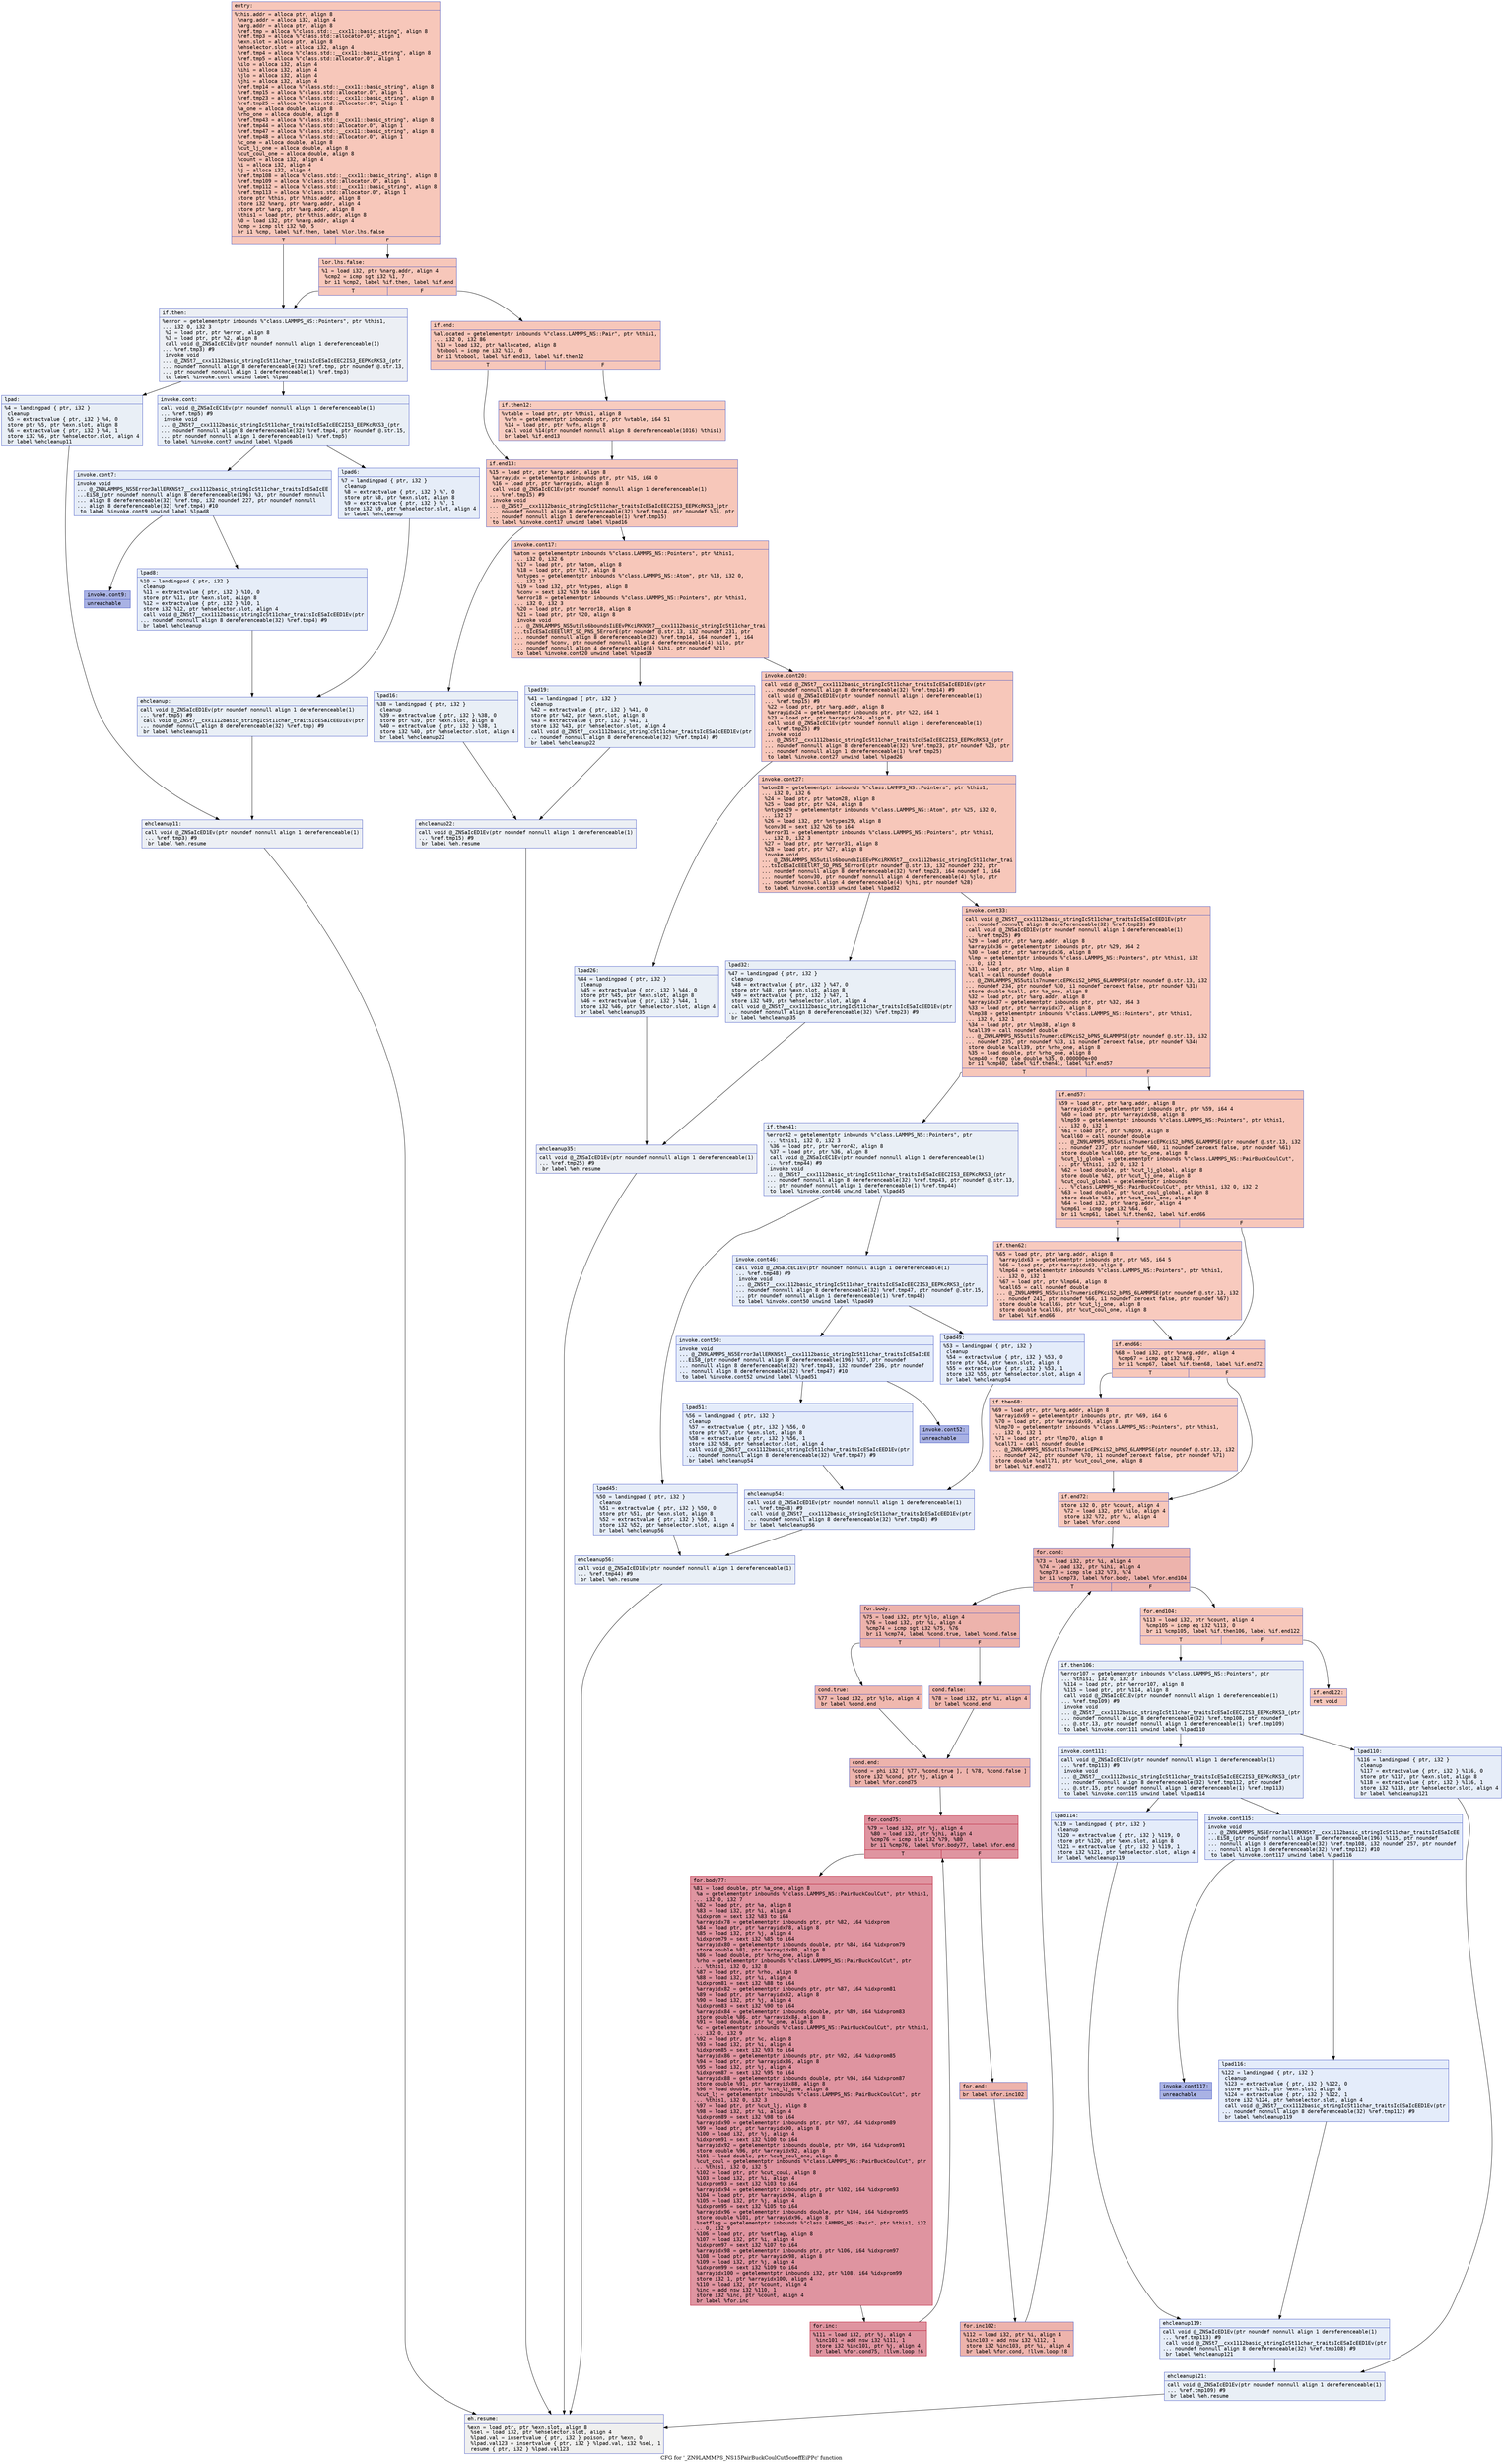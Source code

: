 digraph "CFG for '_ZN9LAMMPS_NS15PairBuckCoulCut5coeffEiPPc' function" {
	label="CFG for '_ZN9LAMMPS_NS15PairBuckCoulCut5coeffEiPPc' function";

	Node0x5558aab4f860 [shape=record,color="#3d50c3ff", style=filled, fillcolor="#ec7f6370" fontname="Courier",label="{entry:\l|  %this.addr = alloca ptr, align 8\l  %narg.addr = alloca i32, align 4\l  %arg.addr = alloca ptr, align 8\l  %ref.tmp = alloca %\"class.std::__cxx11::basic_string\", align 8\l  %ref.tmp3 = alloca %\"class.std::allocator.0\", align 1\l  %exn.slot = alloca ptr, align 8\l  %ehselector.slot = alloca i32, align 4\l  %ref.tmp4 = alloca %\"class.std::__cxx11::basic_string\", align 8\l  %ref.tmp5 = alloca %\"class.std::allocator.0\", align 1\l  %ilo = alloca i32, align 4\l  %ihi = alloca i32, align 4\l  %jlo = alloca i32, align 4\l  %jhi = alloca i32, align 4\l  %ref.tmp14 = alloca %\"class.std::__cxx11::basic_string\", align 8\l  %ref.tmp15 = alloca %\"class.std::allocator.0\", align 1\l  %ref.tmp23 = alloca %\"class.std::__cxx11::basic_string\", align 8\l  %ref.tmp25 = alloca %\"class.std::allocator.0\", align 1\l  %a_one = alloca double, align 8\l  %rho_one = alloca double, align 8\l  %ref.tmp43 = alloca %\"class.std::__cxx11::basic_string\", align 8\l  %ref.tmp44 = alloca %\"class.std::allocator.0\", align 1\l  %ref.tmp47 = alloca %\"class.std::__cxx11::basic_string\", align 8\l  %ref.tmp48 = alloca %\"class.std::allocator.0\", align 1\l  %c_one = alloca double, align 8\l  %cut_lj_one = alloca double, align 8\l  %cut_coul_one = alloca double, align 8\l  %count = alloca i32, align 4\l  %i = alloca i32, align 4\l  %j = alloca i32, align 4\l  %ref.tmp108 = alloca %\"class.std::__cxx11::basic_string\", align 8\l  %ref.tmp109 = alloca %\"class.std::allocator.0\", align 1\l  %ref.tmp112 = alloca %\"class.std::__cxx11::basic_string\", align 8\l  %ref.tmp113 = alloca %\"class.std::allocator.0\", align 1\l  store ptr %this, ptr %this.addr, align 8\l  store i32 %narg, ptr %narg.addr, align 4\l  store ptr %arg, ptr %arg.addr, align 8\l  %this1 = load ptr, ptr %this.addr, align 8\l  %0 = load i32, ptr %narg.addr, align 4\l  %cmp = icmp slt i32 %0, 5\l  br i1 %cmp, label %if.then, label %lor.lhs.false\l|{<s0>T|<s1>F}}"];
	Node0x5558aab4f860:s0 -> Node0x5558aab513d0[tooltip="entry -> if.then\nProbability 0.00%" ];
	Node0x5558aab4f860:s1 -> Node0x5558aab51440[tooltip="entry -> lor.lhs.false\nProbability 100.00%" ];
	Node0x5558aab51440 [shape=record,color="#3d50c3ff", style=filled, fillcolor="#ec7f6370" fontname="Courier",label="{lor.lhs.false:\l|  %1 = load i32, ptr %narg.addr, align 4\l  %cmp2 = icmp sgt i32 %1, 7\l  br i1 %cmp2, label %if.then, label %if.end\l|{<s0>T|<s1>F}}"];
	Node0x5558aab51440:s0 -> Node0x5558aab513d0[tooltip="lor.lhs.false -> if.then\nProbability 0.00%" ];
	Node0x5558aab51440:s1 -> Node0x5558aab516a0[tooltip="lor.lhs.false -> if.end\nProbability 100.00%" ];
	Node0x5558aab513d0 [shape=record,color="#3d50c3ff", style=filled, fillcolor="#d4dbe670" fontname="Courier",label="{if.then:\l|  %error = getelementptr inbounds %\"class.LAMMPS_NS::Pointers\", ptr %this1,\l... i32 0, i32 3\l  %2 = load ptr, ptr %error, align 8\l  %3 = load ptr, ptr %2, align 8\l  call void @_ZNSaIcEC1Ev(ptr noundef nonnull align 1 dereferenceable(1)\l... %ref.tmp3) #9\l  invoke void\l... @_ZNSt7__cxx1112basic_stringIcSt11char_traitsIcESaIcEEC2IS3_EEPKcRKS3_(ptr\l... noundef nonnull align 8 dereferenceable(32) %ref.tmp, ptr noundef @.str.13,\l... ptr noundef nonnull align 1 dereferenceable(1) %ref.tmp3)\l          to label %invoke.cont unwind label %lpad\l}"];
	Node0x5558aab513d0 -> Node0x5558aab51b20[tooltip="if.then -> invoke.cont\nProbability 50.00%" ];
	Node0x5558aab513d0 -> Node0x5558aab51ba0[tooltip="if.then -> lpad\nProbability 50.00%" ];
	Node0x5558aab51b20 [shape=record,color="#3d50c3ff", style=filled, fillcolor="#cedaeb70" fontname="Courier",label="{invoke.cont:\l|  call void @_ZNSaIcEC1Ev(ptr noundef nonnull align 1 dereferenceable(1)\l... %ref.tmp5) #9\l  invoke void\l... @_ZNSt7__cxx1112basic_stringIcSt11char_traitsIcESaIcEEC2IS3_EEPKcRKS3_(ptr\l... noundef nonnull align 8 dereferenceable(32) %ref.tmp4, ptr noundef @.str.15,\l... ptr noundef nonnull align 1 dereferenceable(1) %ref.tmp5)\l          to label %invoke.cont7 unwind label %lpad6\l}"];
	Node0x5558aab51b20 -> Node0x5558aab51ec0[tooltip="invoke.cont -> invoke.cont7\nProbability 50.00%" ];
	Node0x5558aab51b20 -> Node0x5558aab51f10[tooltip="invoke.cont -> lpad6\nProbability 50.00%" ];
	Node0x5558aab51ec0 [shape=record,color="#3d50c3ff", style=filled, fillcolor="#c7d7f070" fontname="Courier",label="{invoke.cont7:\l|  invoke void\l... @_ZN9LAMMPS_NS5Error3allERKNSt7__cxx1112basic_stringIcSt11char_traitsIcESaIcEE\l...EiS8_(ptr noundef nonnull align 8 dereferenceable(196) %3, ptr noundef nonnull\l... align 8 dereferenceable(32) %ref.tmp, i32 noundef 227, ptr noundef nonnull\l... align 8 dereferenceable(32) %ref.tmp4) #10\l          to label %invoke.cont9 unwind label %lpad8\l}"];
	Node0x5558aab51ec0 -> Node0x5558aab51e70[tooltip="invoke.cont7 -> invoke.cont9\nProbability 0.00%" ];
	Node0x5558aab51ec0 -> Node0x5558aab50700[tooltip="invoke.cont7 -> lpad8\nProbability 100.00%" ];
	Node0x5558aab51e70 [shape=record,color="#3d50c3ff", style=filled, fillcolor="#3d50c370" fontname="Courier",label="{invoke.cont9:\l|  unreachable\l}"];
	Node0x5558aab51ba0 [shape=record,color="#3d50c3ff", style=filled, fillcolor="#cedaeb70" fontname="Courier",label="{lpad:\l|  %4 = landingpad \{ ptr, i32 \}\l          cleanup\l  %5 = extractvalue \{ ptr, i32 \} %4, 0\l  store ptr %5, ptr %exn.slot, align 8\l  %6 = extractvalue \{ ptr, i32 \} %4, 1\l  store i32 %6, ptr %ehselector.slot, align 4\l  br label %ehcleanup11\l}"];
	Node0x5558aab51ba0 -> Node0x5558aab52a90[tooltip="lpad -> ehcleanup11\nProbability 100.00%" ];
	Node0x5558aab51f10 [shape=record,color="#3d50c3ff", style=filled, fillcolor="#c7d7f070" fontname="Courier",label="{lpad6:\l|  %7 = landingpad \{ ptr, i32 \}\l          cleanup\l  %8 = extractvalue \{ ptr, i32 \} %7, 0\l  store ptr %8, ptr %exn.slot, align 8\l  %9 = extractvalue \{ ptr, i32 \} %7, 1\l  store i32 %9, ptr %ehselector.slot, align 4\l  br label %ehcleanup\l}"];
	Node0x5558aab51f10 -> Node0x5558aab52de0[tooltip="lpad6 -> ehcleanup\nProbability 100.00%" ];
	Node0x5558aab50700 [shape=record,color="#3d50c3ff", style=filled, fillcolor="#c7d7f070" fontname="Courier",label="{lpad8:\l|  %10 = landingpad \{ ptr, i32 \}\l          cleanup\l  %11 = extractvalue \{ ptr, i32 \} %10, 0\l  store ptr %11, ptr %exn.slot, align 8\l  %12 = extractvalue \{ ptr, i32 \} %10, 1\l  store i32 %12, ptr %ehselector.slot, align 4\l  call void @_ZNSt7__cxx1112basic_stringIcSt11char_traitsIcESaIcEED1Ev(ptr\l... noundef nonnull align 8 dereferenceable(32) %ref.tmp4) #9\l  br label %ehcleanup\l}"];
	Node0x5558aab50700 -> Node0x5558aab52de0[tooltip="lpad8 -> ehcleanup\nProbability 100.00%" ];
	Node0x5558aab52de0 [shape=record,color="#3d50c3ff", style=filled, fillcolor="#cedaeb70" fontname="Courier",label="{ehcleanup:\l|  call void @_ZNSaIcED1Ev(ptr noundef nonnull align 1 dereferenceable(1)\l... %ref.tmp5) #9\l  call void @_ZNSt7__cxx1112basic_stringIcSt11char_traitsIcESaIcEED1Ev(ptr\l... noundef nonnull align 8 dereferenceable(32) %ref.tmp) #9\l  br label %ehcleanup11\l}"];
	Node0x5558aab52de0 -> Node0x5558aab52a90[tooltip="ehcleanup -> ehcleanup11\nProbability 100.00%" ];
	Node0x5558aab52a90 [shape=record,color="#3d50c3ff", style=filled, fillcolor="#d4dbe670" fontname="Courier",label="{ehcleanup11:\l|  call void @_ZNSaIcED1Ev(ptr noundef nonnull align 1 dereferenceable(1)\l... %ref.tmp3) #9\l  br label %eh.resume\l}"];
	Node0x5558aab52a90 -> Node0x5558aab53690[tooltip="ehcleanup11 -> eh.resume\nProbability 100.00%" ];
	Node0x5558aab516a0 [shape=record,color="#3d50c3ff", style=filled, fillcolor="#ec7f6370" fontname="Courier",label="{if.end:\l|  %allocated = getelementptr inbounds %\"class.LAMMPS_NS::Pair\", ptr %this1,\l... i32 0, i32 86\l  %13 = load i32, ptr %allocated, align 8\l  %tobool = icmp ne i32 %13, 0\l  br i1 %tobool, label %if.end13, label %if.then12\l|{<s0>T|<s1>F}}"];
	Node0x5558aab516a0:s0 -> Node0x5558aab53950[tooltip="if.end -> if.end13\nProbability 62.50%" ];
	Node0x5558aab516a0:s1 -> Node0x5558aab539d0[tooltip="if.end -> if.then12\nProbability 37.50%" ];
	Node0x5558aab539d0 [shape=record,color="#3d50c3ff", style=filled, fillcolor="#f08b6e70" fontname="Courier",label="{if.then12:\l|  %vtable = load ptr, ptr %this1, align 8\l  %vfn = getelementptr inbounds ptr, ptr %vtable, i64 51\l  %14 = load ptr, ptr %vfn, align 8\l  call void %14(ptr noundef nonnull align 8 dereferenceable(1016) %this1)\l  br label %if.end13\l}"];
	Node0x5558aab539d0 -> Node0x5558aab53950[tooltip="if.then12 -> if.end13\nProbability 100.00%" ];
	Node0x5558aab53950 [shape=record,color="#3d50c3ff", style=filled, fillcolor="#ec7f6370" fontname="Courier",label="{if.end13:\l|  %15 = load ptr, ptr %arg.addr, align 8\l  %arrayidx = getelementptr inbounds ptr, ptr %15, i64 0\l  %16 = load ptr, ptr %arrayidx, align 8\l  call void @_ZNSaIcEC1Ev(ptr noundef nonnull align 1 dereferenceable(1)\l... %ref.tmp15) #9\l  invoke void\l... @_ZNSt7__cxx1112basic_stringIcSt11char_traitsIcESaIcEEC2IS3_EEPKcRKS3_(ptr\l... noundef nonnull align 8 dereferenceable(32) %ref.tmp14, ptr noundef %16, ptr\l... noundef nonnull align 1 dereferenceable(1) %ref.tmp15)\l          to label %invoke.cont17 unwind label %lpad16\l}"];
	Node0x5558aab53950 -> Node0x5558aab541c0[tooltip="if.end13 -> invoke.cont17\nProbability 100.00%" ];
	Node0x5558aab53950 -> Node0x5558aab54240[tooltip="if.end13 -> lpad16\nProbability 0.00%" ];
	Node0x5558aab541c0 [shape=record,color="#3d50c3ff", style=filled, fillcolor="#ec7f6370" fontname="Courier",label="{invoke.cont17:\l|  %atom = getelementptr inbounds %\"class.LAMMPS_NS::Pointers\", ptr %this1,\l... i32 0, i32 6\l  %17 = load ptr, ptr %atom, align 8\l  %18 = load ptr, ptr %17, align 8\l  %ntypes = getelementptr inbounds %\"class.LAMMPS_NS::Atom\", ptr %18, i32 0,\l... i32 17\l  %19 = load i32, ptr %ntypes, align 8\l  %conv = sext i32 %19 to i64\l  %error18 = getelementptr inbounds %\"class.LAMMPS_NS::Pointers\", ptr %this1,\l... i32 0, i32 3\l  %20 = load ptr, ptr %error18, align 8\l  %21 = load ptr, ptr %20, align 8\l  invoke void\l... @_ZN9LAMMPS_NS5utils6boundsIiEEvPKciRKNSt7__cxx1112basic_stringIcSt11char_trai\l...tsIcESaIcEEEllRT_SD_PNS_5ErrorE(ptr noundef @.str.13, i32 noundef 231, ptr\l... noundef nonnull align 8 dereferenceable(32) %ref.tmp14, i64 noundef 1, i64\l... noundef %conv, ptr noundef nonnull align 4 dereferenceable(4) %ilo, ptr\l... noundef nonnull align 4 dereferenceable(4) %ihi, ptr noundef %21)\l          to label %invoke.cont20 unwind label %lpad19\l}"];
	Node0x5558aab541c0 -> Node0x5558aab54170[tooltip="invoke.cont17 -> invoke.cont20\nProbability 100.00%" ];
	Node0x5558aab541c0 -> Node0x5558aab2f430[tooltip="invoke.cont17 -> lpad19\nProbability 0.00%" ];
	Node0x5558aab54170 [shape=record,color="#3d50c3ff", style=filled, fillcolor="#ec7f6370" fontname="Courier",label="{invoke.cont20:\l|  call void @_ZNSt7__cxx1112basic_stringIcSt11char_traitsIcESaIcEED1Ev(ptr\l... noundef nonnull align 8 dereferenceable(32) %ref.tmp14) #9\l  call void @_ZNSaIcED1Ev(ptr noundef nonnull align 1 dereferenceable(1)\l... %ref.tmp15) #9\l  %22 = load ptr, ptr %arg.addr, align 8\l  %arrayidx24 = getelementptr inbounds ptr, ptr %22, i64 1\l  %23 = load ptr, ptr %arrayidx24, align 8\l  call void @_ZNSaIcEC1Ev(ptr noundef nonnull align 1 dereferenceable(1)\l... %ref.tmp25) #9\l  invoke void\l... @_ZNSt7__cxx1112basic_stringIcSt11char_traitsIcESaIcEEC2IS3_EEPKcRKS3_(ptr\l... noundef nonnull align 8 dereferenceable(32) %ref.tmp23, ptr noundef %23, ptr\l... noundef nonnull align 1 dereferenceable(1) %ref.tmp25)\l          to label %invoke.cont27 unwind label %lpad26\l}"];
	Node0x5558aab54170 -> Node0x5558aab2fc30[tooltip="invoke.cont20 -> invoke.cont27\nProbability 100.00%" ];
	Node0x5558aab54170 -> Node0x5558aab2fcb0[tooltip="invoke.cont20 -> lpad26\nProbability 0.00%" ];
	Node0x5558aab2fc30 [shape=record,color="#3d50c3ff", style=filled, fillcolor="#ec7f6370" fontname="Courier",label="{invoke.cont27:\l|  %atom28 = getelementptr inbounds %\"class.LAMMPS_NS::Pointers\", ptr %this1,\l... i32 0, i32 6\l  %24 = load ptr, ptr %atom28, align 8\l  %25 = load ptr, ptr %24, align 8\l  %ntypes29 = getelementptr inbounds %\"class.LAMMPS_NS::Atom\", ptr %25, i32 0,\l... i32 17\l  %26 = load i32, ptr %ntypes29, align 8\l  %conv30 = sext i32 %26 to i64\l  %error31 = getelementptr inbounds %\"class.LAMMPS_NS::Pointers\", ptr %this1,\l... i32 0, i32 3\l  %27 = load ptr, ptr %error31, align 8\l  %28 = load ptr, ptr %27, align 8\l  invoke void\l... @_ZN9LAMMPS_NS5utils6boundsIiEEvPKciRKNSt7__cxx1112basic_stringIcSt11char_trai\l...tsIcESaIcEEEllRT_SD_PNS_5ErrorE(ptr noundef @.str.13, i32 noundef 232, ptr\l... noundef nonnull align 8 dereferenceable(32) %ref.tmp23, i64 noundef 1, i64\l... noundef %conv30, ptr noundef nonnull align 4 dereferenceable(4) %jlo, ptr\l... noundef nonnull align 4 dereferenceable(4) %jhi, ptr noundef %28)\l          to label %invoke.cont33 unwind label %lpad32\l}"];
	Node0x5558aab2fc30 -> Node0x5558aab2fbe0[tooltip="invoke.cont27 -> invoke.cont33\nProbability 100.00%" ];
	Node0x5558aab2fc30 -> Node0x5558aab30570[tooltip="invoke.cont27 -> lpad32\nProbability 0.00%" ];
	Node0x5558aab2fbe0 [shape=record,color="#3d50c3ff", style=filled, fillcolor="#ec7f6370" fontname="Courier",label="{invoke.cont33:\l|  call void @_ZNSt7__cxx1112basic_stringIcSt11char_traitsIcESaIcEED1Ev(ptr\l... noundef nonnull align 8 dereferenceable(32) %ref.tmp23) #9\l  call void @_ZNSaIcED1Ev(ptr noundef nonnull align 1 dereferenceable(1)\l... %ref.tmp25) #9\l  %29 = load ptr, ptr %arg.addr, align 8\l  %arrayidx36 = getelementptr inbounds ptr, ptr %29, i64 2\l  %30 = load ptr, ptr %arrayidx36, align 8\l  %lmp = getelementptr inbounds %\"class.LAMMPS_NS::Pointers\", ptr %this1, i32\l... 0, i32 1\l  %31 = load ptr, ptr %lmp, align 8\l  %call = call noundef double\l... @_ZN9LAMMPS_NS5utils7numericEPKciS2_bPNS_6LAMMPSE(ptr noundef @.str.13, i32\l... noundef 234, ptr noundef %30, i1 noundef zeroext false, ptr noundef %31)\l  store double %call, ptr %a_one, align 8\l  %32 = load ptr, ptr %arg.addr, align 8\l  %arrayidx37 = getelementptr inbounds ptr, ptr %32, i64 3\l  %33 = load ptr, ptr %arrayidx37, align 8\l  %lmp38 = getelementptr inbounds %\"class.LAMMPS_NS::Pointers\", ptr %this1,\l... i32 0, i32 1\l  %34 = load ptr, ptr %lmp38, align 8\l  %call39 = call noundef double\l... @_ZN9LAMMPS_NS5utils7numericEPKciS2_bPNS_6LAMMPSE(ptr noundef @.str.13, i32\l... noundef 235, ptr noundef %33, i1 noundef zeroext false, ptr noundef %34)\l  store double %call39, ptr %rho_one, align 8\l  %35 = load double, ptr %rho_one, align 8\l  %cmp40 = fcmp ole double %35, 0.000000e+00\l  br i1 %cmp40, label %if.then41, label %if.end57\l|{<s0>T|<s1>F}}"];
	Node0x5558aab2fbe0:s0 -> Node0x5558aab31610[tooltip="invoke.cont33 -> if.then41\nProbability 0.00%" ];
	Node0x5558aab2fbe0:s1 -> Node0x5558aab31660[tooltip="invoke.cont33 -> if.end57\nProbability 100.00%" ];
	Node0x5558aab31610 [shape=record,color="#3d50c3ff", style=filled, fillcolor="#cedaeb70" fontname="Courier",label="{if.then41:\l|  %error42 = getelementptr inbounds %\"class.LAMMPS_NS::Pointers\", ptr\l... %this1, i32 0, i32 3\l  %36 = load ptr, ptr %error42, align 8\l  %37 = load ptr, ptr %36, align 8\l  call void @_ZNSaIcEC1Ev(ptr noundef nonnull align 1 dereferenceable(1)\l... %ref.tmp44) #9\l  invoke void\l... @_ZNSt7__cxx1112basic_stringIcSt11char_traitsIcESaIcEEC2IS3_EEPKcRKS3_(ptr\l... noundef nonnull align 8 dereferenceable(32) %ref.tmp43, ptr noundef @.str.13,\l... ptr noundef nonnull align 1 dereferenceable(1) %ref.tmp44)\l          to label %invoke.cont46 unwind label %lpad45\l}"];
	Node0x5558aab31610 -> Node0x5558aab31b50[tooltip="if.then41 -> invoke.cont46\nProbability 50.00%" ];
	Node0x5558aab31610 -> Node0x5558aab31bd0[tooltip="if.then41 -> lpad45\nProbability 50.00%" ];
	Node0x5558aab31b50 [shape=record,color="#3d50c3ff", style=filled, fillcolor="#c7d7f070" fontname="Courier",label="{invoke.cont46:\l|  call void @_ZNSaIcEC1Ev(ptr noundef nonnull align 1 dereferenceable(1)\l... %ref.tmp48) #9\l  invoke void\l... @_ZNSt7__cxx1112basic_stringIcSt11char_traitsIcESaIcEEC2IS3_EEPKcRKS3_(ptr\l... noundef nonnull align 8 dereferenceable(32) %ref.tmp47, ptr noundef @.str.15,\l... ptr noundef nonnull align 1 dereferenceable(1) %ref.tmp48)\l          to label %invoke.cont50 unwind label %lpad49\l}"];
	Node0x5558aab31b50 -> Node0x5558aab31f50[tooltip="invoke.cont46 -> invoke.cont50\nProbability 50.00%" ];
	Node0x5558aab31b50 -> Node0x5558aab31fa0[tooltip="invoke.cont46 -> lpad49\nProbability 50.00%" ];
	Node0x5558aab31f50 [shape=record,color="#3d50c3ff", style=filled, fillcolor="#c1d4f470" fontname="Courier",label="{invoke.cont50:\l|  invoke void\l... @_ZN9LAMMPS_NS5Error3allERKNSt7__cxx1112basic_stringIcSt11char_traitsIcESaIcEE\l...EiS8_(ptr noundef nonnull align 8 dereferenceable(196) %37, ptr noundef\l... nonnull align 8 dereferenceable(32) %ref.tmp43, i32 noundef 236, ptr noundef\l... nonnull align 8 dereferenceable(32) %ref.tmp47) #10\l          to label %invoke.cont52 unwind label %lpad51\l}"];
	Node0x5558aab31f50 -> Node0x5558aab31f00[tooltip="invoke.cont50 -> invoke.cont52\nProbability 0.00%" ];
	Node0x5558aab31f50 -> Node0x5558aab322c0[tooltip="invoke.cont50 -> lpad51\nProbability 100.00%" ];
	Node0x5558aab31f00 [shape=record,color="#3d50c3ff", style=filled, fillcolor="#3d50c370" fontname="Courier",label="{invoke.cont52:\l|  unreachable\l}"];
	Node0x5558aab54240 [shape=record,color="#3d50c3ff", style=filled, fillcolor="#cedaeb70" fontname="Courier",label="{lpad16:\l|  %38 = landingpad \{ ptr, i32 \}\l          cleanup\l  %39 = extractvalue \{ ptr, i32 \} %38, 0\l  store ptr %39, ptr %exn.slot, align 8\l  %40 = extractvalue \{ ptr, i32 \} %38, 1\l  store i32 %40, ptr %ehselector.slot, align 4\l  br label %ehcleanup22\l}"];
	Node0x5558aab54240 -> Node0x5558aab32880[tooltip="lpad16 -> ehcleanup22\nProbability 100.00%" ];
	Node0x5558aab2f430 [shape=record,color="#3d50c3ff", style=filled, fillcolor="#cedaeb70" fontname="Courier",label="{lpad19:\l|  %41 = landingpad \{ ptr, i32 \}\l          cleanup\l  %42 = extractvalue \{ ptr, i32 \} %41, 0\l  store ptr %42, ptr %exn.slot, align 8\l  %43 = extractvalue \{ ptr, i32 \} %41, 1\l  store i32 %43, ptr %ehselector.slot, align 4\l  call void @_ZNSt7__cxx1112basic_stringIcSt11char_traitsIcESaIcEED1Ev(ptr\l... noundef nonnull align 8 dereferenceable(32) %ref.tmp14) #9\l  br label %ehcleanup22\l}"];
	Node0x5558aab2f430 -> Node0x5558aab32880[tooltip="lpad19 -> ehcleanup22\nProbability 100.00%" ];
	Node0x5558aab32880 [shape=record,color="#3d50c3ff", style=filled, fillcolor="#d4dbe670" fontname="Courier",label="{ehcleanup22:\l|  call void @_ZNSaIcED1Ev(ptr noundef nonnull align 1 dereferenceable(1)\l... %ref.tmp15) #9\l  br label %eh.resume\l}"];
	Node0x5558aab32880 -> Node0x5558aab53690[tooltip="ehcleanup22 -> eh.resume\nProbability 100.00%" ];
	Node0x5558aab2fcb0 [shape=record,color="#3d50c3ff", style=filled, fillcolor="#cedaeb70" fontname="Courier",label="{lpad26:\l|  %44 = landingpad \{ ptr, i32 \}\l          cleanup\l  %45 = extractvalue \{ ptr, i32 \} %44, 0\l  store ptr %45, ptr %exn.slot, align 8\l  %46 = extractvalue \{ ptr, i32 \} %44, 1\l  store i32 %46, ptr %ehselector.slot, align 4\l  br label %ehcleanup35\l}"];
	Node0x5558aab2fcb0 -> Node0x5558aab33020[tooltip="lpad26 -> ehcleanup35\nProbability 100.00%" ];
	Node0x5558aab30570 [shape=record,color="#3d50c3ff", style=filled, fillcolor="#cedaeb70" fontname="Courier",label="{lpad32:\l|  %47 = landingpad \{ ptr, i32 \}\l          cleanup\l  %48 = extractvalue \{ ptr, i32 \} %47, 0\l  store ptr %48, ptr %exn.slot, align 8\l  %49 = extractvalue \{ ptr, i32 \} %47, 1\l  store i32 %49, ptr %ehselector.slot, align 4\l  call void @_ZNSt7__cxx1112basic_stringIcSt11char_traitsIcESaIcEED1Ev(ptr\l... noundef nonnull align 8 dereferenceable(32) %ref.tmp23) #9\l  br label %ehcleanup35\l}"];
	Node0x5558aab30570 -> Node0x5558aab33020[tooltip="lpad32 -> ehcleanup35\nProbability 100.00%" ];
	Node0x5558aab33020 [shape=record,color="#3d50c3ff", style=filled, fillcolor="#d4dbe670" fontname="Courier",label="{ehcleanup35:\l|  call void @_ZNSaIcED1Ev(ptr noundef nonnull align 1 dereferenceable(1)\l... %ref.tmp25) #9\l  br label %eh.resume\l}"];
	Node0x5558aab33020 -> Node0x5558aab53690[tooltip="ehcleanup35 -> eh.resume\nProbability 100.00%" ];
	Node0x5558aab31bd0 [shape=record,color="#3d50c3ff", style=filled, fillcolor="#c7d7f070" fontname="Courier",label="{lpad45:\l|  %50 = landingpad \{ ptr, i32 \}\l          cleanup\l  %51 = extractvalue \{ ptr, i32 \} %50, 0\l  store ptr %51, ptr %exn.slot, align 8\l  %52 = extractvalue \{ ptr, i32 \} %50, 1\l  store i32 %52, ptr %ehselector.slot, align 4\l  br label %ehcleanup56\l}"];
	Node0x5558aab31bd0 -> Node0x5558aab5d8c0[tooltip="lpad45 -> ehcleanup56\nProbability 100.00%" ];
	Node0x5558aab31fa0 [shape=record,color="#3d50c3ff", style=filled, fillcolor="#c1d4f470" fontname="Courier",label="{lpad49:\l|  %53 = landingpad \{ ptr, i32 \}\l          cleanup\l  %54 = extractvalue \{ ptr, i32 \} %53, 0\l  store ptr %54, ptr %exn.slot, align 8\l  %55 = extractvalue \{ ptr, i32 \} %53, 1\l  store i32 %55, ptr %ehselector.slot, align 4\l  br label %ehcleanup54\l}"];
	Node0x5558aab31fa0 -> Node0x5558aab5dc30[tooltip="lpad49 -> ehcleanup54\nProbability 100.00%" ];
	Node0x5558aab322c0 [shape=record,color="#3d50c3ff", style=filled, fillcolor="#c1d4f470" fontname="Courier",label="{lpad51:\l|  %56 = landingpad \{ ptr, i32 \}\l          cleanup\l  %57 = extractvalue \{ ptr, i32 \} %56, 0\l  store ptr %57, ptr %exn.slot, align 8\l  %58 = extractvalue \{ ptr, i32 \} %56, 1\l  store i32 %58, ptr %ehselector.slot, align 4\l  call void @_ZNSt7__cxx1112basic_stringIcSt11char_traitsIcESaIcEED1Ev(ptr\l... noundef nonnull align 8 dereferenceable(32) %ref.tmp47) #9\l  br label %ehcleanup54\l}"];
	Node0x5558aab322c0 -> Node0x5558aab5dc30[tooltip="lpad51 -> ehcleanup54\nProbability 100.00%" ];
	Node0x5558aab5dc30 [shape=record,color="#3d50c3ff", style=filled, fillcolor="#c7d7f070" fontname="Courier",label="{ehcleanup54:\l|  call void @_ZNSaIcED1Ev(ptr noundef nonnull align 1 dereferenceable(1)\l... %ref.tmp48) #9\l  call void @_ZNSt7__cxx1112basic_stringIcSt11char_traitsIcESaIcEED1Ev(ptr\l... noundef nonnull align 8 dereferenceable(32) %ref.tmp43) #9\l  br label %ehcleanup56\l}"];
	Node0x5558aab5dc30 -> Node0x5558aab5d8c0[tooltip="ehcleanup54 -> ehcleanup56\nProbability 100.00%" ];
	Node0x5558aab5d8c0 [shape=record,color="#3d50c3ff", style=filled, fillcolor="#cedaeb70" fontname="Courier",label="{ehcleanup56:\l|  call void @_ZNSaIcED1Ev(ptr noundef nonnull align 1 dereferenceable(1)\l... %ref.tmp44) #9\l  br label %eh.resume\l}"];
	Node0x5558aab5d8c0 -> Node0x5558aab53690[tooltip="ehcleanup56 -> eh.resume\nProbability 100.00%" ];
	Node0x5558aab31660 [shape=record,color="#3d50c3ff", style=filled, fillcolor="#ec7f6370" fontname="Courier",label="{if.end57:\l|  %59 = load ptr, ptr %arg.addr, align 8\l  %arrayidx58 = getelementptr inbounds ptr, ptr %59, i64 4\l  %60 = load ptr, ptr %arrayidx58, align 8\l  %lmp59 = getelementptr inbounds %\"class.LAMMPS_NS::Pointers\", ptr %this1,\l... i32 0, i32 1\l  %61 = load ptr, ptr %lmp59, align 8\l  %call60 = call noundef double\l... @_ZN9LAMMPS_NS5utils7numericEPKciS2_bPNS_6LAMMPSE(ptr noundef @.str.13, i32\l... noundef 237, ptr noundef %60, i1 noundef zeroext false, ptr noundef %61)\l  store double %call60, ptr %c_one, align 8\l  %cut_lj_global = getelementptr inbounds %\"class.LAMMPS_NS::PairBuckCoulCut\",\l... ptr %this1, i32 0, i32 1\l  %62 = load double, ptr %cut_lj_global, align 8\l  store double %62, ptr %cut_lj_one, align 8\l  %cut_coul_global = getelementptr inbounds\l... %\"class.LAMMPS_NS::PairBuckCoulCut\", ptr %this1, i32 0, i32 2\l  %63 = load double, ptr %cut_coul_global, align 8\l  store double %63, ptr %cut_coul_one, align 8\l  %64 = load i32, ptr %narg.addr, align 4\l  %cmp61 = icmp sge i32 %64, 6\l  br i1 %cmp61, label %if.then62, label %if.end66\l|{<s0>T|<s1>F}}"];
	Node0x5558aab31660:s0 -> Node0x5558aab06e00[tooltip="if.end57 -> if.then62\nProbability 50.00%" ];
	Node0x5558aab31660:s1 -> Node0x5558aab5fc70[tooltip="if.end57 -> if.end66\nProbability 50.00%" ];
	Node0x5558aab06e00 [shape=record,color="#3d50c3ff", style=filled, fillcolor="#ef886b70" fontname="Courier",label="{if.then62:\l|  %65 = load ptr, ptr %arg.addr, align 8\l  %arrayidx63 = getelementptr inbounds ptr, ptr %65, i64 5\l  %66 = load ptr, ptr %arrayidx63, align 8\l  %lmp64 = getelementptr inbounds %\"class.LAMMPS_NS::Pointers\", ptr %this1,\l... i32 0, i32 1\l  %67 = load ptr, ptr %lmp64, align 8\l  %call65 = call noundef double\l... @_ZN9LAMMPS_NS5utils7numericEPKciS2_bPNS_6LAMMPSE(ptr noundef @.str.13, i32\l... noundef 241, ptr noundef %66, i1 noundef zeroext false, ptr noundef %67)\l  store double %call65, ptr %cut_lj_one, align 8\l  store double %call65, ptr %cut_coul_one, align 8\l  br label %if.end66\l}"];
	Node0x5558aab06e00 -> Node0x5558aab5fc70[tooltip="if.then62 -> if.end66\nProbability 100.00%" ];
	Node0x5558aab5fc70 [shape=record,color="#3d50c3ff", style=filled, fillcolor="#ec7f6370" fontname="Courier",label="{if.end66:\l|  %68 = load i32, ptr %narg.addr, align 4\l  %cmp67 = icmp eq i32 %68, 7\l  br i1 %cmp67, label %if.then68, label %if.end72\l|{<s0>T|<s1>F}}"];
	Node0x5558aab5fc70:s0 -> Node0x5558aab605d0[tooltip="if.end66 -> if.then68\nProbability 50.00%" ];
	Node0x5558aab5fc70:s1 -> Node0x5558aab60620[tooltip="if.end66 -> if.end72\nProbability 50.00%" ];
	Node0x5558aab605d0 [shape=record,color="#3d50c3ff", style=filled, fillcolor="#ef886b70" fontname="Courier",label="{if.then68:\l|  %69 = load ptr, ptr %arg.addr, align 8\l  %arrayidx69 = getelementptr inbounds ptr, ptr %69, i64 6\l  %70 = load ptr, ptr %arrayidx69, align 8\l  %lmp70 = getelementptr inbounds %\"class.LAMMPS_NS::Pointers\", ptr %this1,\l... i32 0, i32 1\l  %71 = load ptr, ptr %lmp70, align 8\l  %call71 = call noundef double\l... @_ZN9LAMMPS_NS5utils7numericEPKciS2_bPNS_6LAMMPSE(ptr noundef @.str.13, i32\l... noundef 242, ptr noundef %70, i1 noundef zeroext false, ptr noundef %71)\l  store double %call71, ptr %cut_coul_one, align 8\l  br label %if.end72\l}"];
	Node0x5558aab605d0 -> Node0x5558aab60620[tooltip="if.then68 -> if.end72\nProbability 100.00%" ];
	Node0x5558aab60620 [shape=record,color="#3d50c3ff", style=filled, fillcolor="#ec7f6370" fontname="Courier",label="{if.end72:\l|  store i32 0, ptr %count, align 4\l  %72 = load i32, ptr %ilo, align 4\l  store i32 %72, ptr %i, align 4\l  br label %for.cond\l}"];
	Node0x5558aab60620 -> Node0x5558aab60f90[tooltip="if.end72 -> for.cond\nProbability 100.00%" ];
	Node0x5558aab60f90 [shape=record,color="#3d50c3ff", style=filled, fillcolor="#d6524470" fontname="Courier",label="{for.cond:\l|  %73 = load i32, ptr %i, align 4\l  %74 = load i32, ptr %ihi, align 4\l  %cmp73 = icmp sle i32 %73, %74\l  br i1 %cmp73, label %for.body, label %for.end104\l|{<s0>T|<s1>F}}"];
	Node0x5558aab60f90:s0 -> Node0x5558aab611e0[tooltip="for.cond -> for.body\nProbability 96.88%" ];
	Node0x5558aab60f90:s1 -> Node0x5558aab61260[tooltip="for.cond -> for.end104\nProbability 3.12%" ];
	Node0x5558aab611e0 [shape=record,color="#3d50c3ff", style=filled, fillcolor="#d6524470" fontname="Courier",label="{for.body:\l|  %75 = load i32, ptr %jlo, align 4\l  %76 = load i32, ptr %i, align 4\l  %cmp74 = icmp sgt i32 %75, %76\l  br i1 %cmp74, label %cond.true, label %cond.false\l|{<s0>T|<s1>F}}"];
	Node0x5558aab611e0:s0 -> Node0x5558aab61540[tooltip="for.body -> cond.true\nProbability 50.00%" ];
	Node0x5558aab611e0:s1 -> Node0x5558aab615c0[tooltip="for.body -> cond.false\nProbability 50.00%" ];
	Node0x5558aab61540 [shape=record,color="#3d50c3ff", style=filled, fillcolor="#dc5d4a70" fontname="Courier",label="{cond.true:\l|  %77 = load i32, ptr %jlo, align 4\l  br label %cond.end\l}"];
	Node0x5558aab61540 -> Node0x5558aab61770[tooltip="cond.true -> cond.end\nProbability 100.00%" ];
	Node0x5558aab615c0 [shape=record,color="#3d50c3ff", style=filled, fillcolor="#dc5d4a70" fontname="Courier",label="{cond.false:\l|  %78 = load i32, ptr %i, align 4\l  br label %cond.end\l}"];
	Node0x5558aab615c0 -> Node0x5558aab61770[tooltip="cond.false -> cond.end\nProbability 100.00%" ];
	Node0x5558aab61770 [shape=record,color="#3d50c3ff", style=filled, fillcolor="#d6524470" fontname="Courier",label="{cond.end:\l|  %cond = phi i32 [ %77, %cond.true ], [ %78, %cond.false ]\l  store i32 %cond, ptr %j, align 4\l  br label %for.cond75\l}"];
	Node0x5558aab61770 -> Node0x5558aab61a10[tooltip="cond.end -> for.cond75\nProbability 100.00%" ];
	Node0x5558aab61a10 [shape=record,color="#b70d28ff", style=filled, fillcolor="#b70d2870" fontname="Courier",label="{for.cond75:\l|  %79 = load i32, ptr %j, align 4\l  %80 = load i32, ptr %jhi, align 4\l  %cmp76 = icmp sle i32 %79, %80\l  br i1 %cmp76, label %for.body77, label %for.end\l|{<s0>T|<s1>F}}"];
	Node0x5558aab61a10:s0 -> Node0x5558aab61cb0[tooltip="for.cond75 -> for.body77\nProbability 96.88%" ];
	Node0x5558aab61a10:s1 -> Node0x5558aab61d30[tooltip="for.cond75 -> for.end\nProbability 3.12%" ];
	Node0x5558aab61cb0 [shape=record,color="#b70d28ff", style=filled, fillcolor="#b70d2870" fontname="Courier",label="{for.body77:\l|  %81 = load double, ptr %a_one, align 8\l  %a = getelementptr inbounds %\"class.LAMMPS_NS::PairBuckCoulCut\", ptr %this1,\l... i32 0, i32 7\l  %82 = load ptr, ptr %a, align 8\l  %83 = load i32, ptr %i, align 4\l  %idxprom = sext i32 %83 to i64\l  %arrayidx78 = getelementptr inbounds ptr, ptr %82, i64 %idxprom\l  %84 = load ptr, ptr %arrayidx78, align 8\l  %85 = load i32, ptr %j, align 4\l  %idxprom79 = sext i32 %85 to i64\l  %arrayidx80 = getelementptr inbounds double, ptr %84, i64 %idxprom79\l  store double %81, ptr %arrayidx80, align 8\l  %86 = load double, ptr %rho_one, align 8\l  %rho = getelementptr inbounds %\"class.LAMMPS_NS::PairBuckCoulCut\", ptr\l... %this1, i32 0, i32 8\l  %87 = load ptr, ptr %rho, align 8\l  %88 = load i32, ptr %i, align 4\l  %idxprom81 = sext i32 %88 to i64\l  %arrayidx82 = getelementptr inbounds ptr, ptr %87, i64 %idxprom81\l  %89 = load ptr, ptr %arrayidx82, align 8\l  %90 = load i32, ptr %j, align 4\l  %idxprom83 = sext i32 %90 to i64\l  %arrayidx84 = getelementptr inbounds double, ptr %89, i64 %idxprom83\l  store double %86, ptr %arrayidx84, align 8\l  %91 = load double, ptr %c_one, align 8\l  %c = getelementptr inbounds %\"class.LAMMPS_NS::PairBuckCoulCut\", ptr %this1,\l... i32 0, i32 9\l  %92 = load ptr, ptr %c, align 8\l  %93 = load i32, ptr %i, align 4\l  %idxprom85 = sext i32 %93 to i64\l  %arrayidx86 = getelementptr inbounds ptr, ptr %92, i64 %idxprom85\l  %94 = load ptr, ptr %arrayidx86, align 8\l  %95 = load i32, ptr %j, align 4\l  %idxprom87 = sext i32 %95 to i64\l  %arrayidx88 = getelementptr inbounds double, ptr %94, i64 %idxprom87\l  store double %91, ptr %arrayidx88, align 8\l  %96 = load double, ptr %cut_lj_one, align 8\l  %cut_lj = getelementptr inbounds %\"class.LAMMPS_NS::PairBuckCoulCut\", ptr\l... %this1, i32 0, i32 3\l  %97 = load ptr, ptr %cut_lj, align 8\l  %98 = load i32, ptr %i, align 4\l  %idxprom89 = sext i32 %98 to i64\l  %arrayidx90 = getelementptr inbounds ptr, ptr %97, i64 %idxprom89\l  %99 = load ptr, ptr %arrayidx90, align 8\l  %100 = load i32, ptr %j, align 4\l  %idxprom91 = sext i32 %100 to i64\l  %arrayidx92 = getelementptr inbounds double, ptr %99, i64 %idxprom91\l  store double %96, ptr %arrayidx92, align 8\l  %101 = load double, ptr %cut_coul_one, align 8\l  %cut_coul = getelementptr inbounds %\"class.LAMMPS_NS::PairBuckCoulCut\", ptr\l... %this1, i32 0, i32 5\l  %102 = load ptr, ptr %cut_coul, align 8\l  %103 = load i32, ptr %i, align 4\l  %idxprom93 = sext i32 %103 to i64\l  %arrayidx94 = getelementptr inbounds ptr, ptr %102, i64 %idxprom93\l  %104 = load ptr, ptr %arrayidx94, align 8\l  %105 = load i32, ptr %j, align 4\l  %idxprom95 = sext i32 %105 to i64\l  %arrayidx96 = getelementptr inbounds double, ptr %104, i64 %idxprom95\l  store double %101, ptr %arrayidx96, align 8\l  %setflag = getelementptr inbounds %\"class.LAMMPS_NS::Pair\", ptr %this1, i32\l... 0, i32 9\l  %106 = load ptr, ptr %setflag, align 8\l  %107 = load i32, ptr %i, align 4\l  %idxprom97 = sext i32 %107 to i64\l  %arrayidx98 = getelementptr inbounds ptr, ptr %106, i64 %idxprom97\l  %108 = load ptr, ptr %arrayidx98, align 8\l  %109 = load i32, ptr %j, align 4\l  %idxprom99 = sext i32 %109 to i64\l  %arrayidx100 = getelementptr inbounds i32, ptr %108, i64 %idxprom99\l  store i32 1, ptr %arrayidx100, align 4\l  %110 = load i32, ptr %count, align 4\l  %inc = add nsw i32 %110, 1\l  store i32 %inc, ptr %count, align 4\l  br label %for.inc\l}"];
	Node0x5558aab61cb0 -> Node0x5558aab65140[tooltip="for.body77 -> for.inc\nProbability 100.00%" ];
	Node0x5558aab65140 [shape=record,color="#b70d28ff", style=filled, fillcolor="#b70d2870" fontname="Courier",label="{for.inc:\l|  %111 = load i32, ptr %j, align 4\l  %inc101 = add nsw i32 %111, 1\l  store i32 %inc101, ptr %j, align 4\l  br label %for.cond75, !llvm.loop !6\l}"];
	Node0x5558aab65140 -> Node0x5558aab61a10[tooltip="for.inc -> for.cond75\nProbability 100.00%" ];
	Node0x5558aab61d30 [shape=record,color="#3d50c3ff", style=filled, fillcolor="#d6524470" fontname="Courier",label="{for.end:\l|  br label %for.inc102\l}"];
	Node0x5558aab61d30 -> Node0x5558aab654f0[tooltip="for.end -> for.inc102\nProbability 100.00%" ];
	Node0x5558aab654f0 [shape=record,color="#3d50c3ff", style=filled, fillcolor="#d6524470" fontname="Courier",label="{for.inc102:\l|  %112 = load i32, ptr %i, align 4\l  %inc103 = add nsw i32 %112, 1\l  store i32 %inc103, ptr %i, align 4\l  br label %for.cond, !llvm.loop !8\l}"];
	Node0x5558aab654f0 -> Node0x5558aab60f90[tooltip="for.inc102 -> for.cond\nProbability 100.00%" ];
	Node0x5558aab61260 [shape=record,color="#3d50c3ff", style=filled, fillcolor="#ec7f6370" fontname="Courier",label="{for.end104:\l|  %113 = load i32, ptr %count, align 4\l  %cmp105 = icmp eq i32 %113, 0\l  br i1 %cmp105, label %if.then106, label %if.end122\l|{<s0>T|<s1>F}}"];
	Node0x5558aab61260:s0 -> Node0x5558aab65aa0[tooltip="for.end104 -> if.then106\nProbability 0.00%" ];
	Node0x5558aab61260:s1 -> Node0x5558aab65b20[tooltip="for.end104 -> if.end122\nProbability 100.00%" ];
	Node0x5558aab65aa0 [shape=record,color="#3d50c3ff", style=filled, fillcolor="#cedaeb70" fontname="Courier",label="{if.then106:\l|  %error107 = getelementptr inbounds %\"class.LAMMPS_NS::Pointers\", ptr\l... %this1, i32 0, i32 3\l  %114 = load ptr, ptr %error107, align 8\l  %115 = load ptr, ptr %114, align 8\l  call void @_ZNSaIcEC1Ev(ptr noundef nonnull align 1 dereferenceable(1)\l... %ref.tmp109) #9\l  invoke void\l... @_ZNSt7__cxx1112basic_stringIcSt11char_traitsIcESaIcEEC2IS3_EEPKcRKS3_(ptr\l... noundef nonnull align 8 dereferenceable(32) %ref.tmp108, ptr noundef\l... @.str.13, ptr noundef nonnull align 1 dereferenceable(1) %ref.tmp109)\l          to label %invoke.cont111 unwind label %lpad110\l}"];
	Node0x5558aab65aa0 -> Node0x5558aab65fc0[tooltip="if.then106 -> invoke.cont111\nProbability 50.00%" ];
	Node0x5558aab65aa0 -> Node0x5558aab66040[tooltip="if.then106 -> lpad110\nProbability 50.00%" ];
	Node0x5558aab65fc0 [shape=record,color="#3d50c3ff", style=filled, fillcolor="#c7d7f070" fontname="Courier",label="{invoke.cont111:\l|  call void @_ZNSaIcEC1Ev(ptr noundef nonnull align 1 dereferenceable(1)\l... %ref.tmp113) #9\l  invoke void\l... @_ZNSt7__cxx1112basic_stringIcSt11char_traitsIcESaIcEEC2IS3_EEPKcRKS3_(ptr\l... noundef nonnull align 8 dereferenceable(32) %ref.tmp112, ptr noundef\l... @.str.15, ptr noundef nonnull align 1 dereferenceable(1) %ref.tmp113)\l          to label %invoke.cont115 unwind label %lpad114\l}"];
	Node0x5558aab65fc0 -> Node0x5558aab66360[tooltip="invoke.cont111 -> invoke.cont115\nProbability 50.00%" ];
	Node0x5558aab65fc0 -> Node0x5558aab663b0[tooltip="invoke.cont111 -> lpad114\nProbability 50.00%" ];
	Node0x5558aab66360 [shape=record,color="#3d50c3ff", style=filled, fillcolor="#c1d4f470" fontname="Courier",label="{invoke.cont115:\l|  invoke void\l... @_ZN9LAMMPS_NS5Error3allERKNSt7__cxx1112basic_stringIcSt11char_traitsIcESaIcEE\l...EiS8_(ptr noundef nonnull align 8 dereferenceable(196) %115, ptr noundef\l... nonnull align 8 dereferenceable(32) %ref.tmp108, i32 noundef 257, ptr noundef\l... nonnull align 8 dereferenceable(32) %ref.tmp112) #10\l          to label %invoke.cont117 unwind label %lpad116\l}"];
	Node0x5558aab66360 -> Node0x5558aab66310[tooltip="invoke.cont115 -> invoke.cont117\nProbability 0.00%" ];
	Node0x5558aab66360 -> Node0x5558aab666d0[tooltip="invoke.cont115 -> lpad116\nProbability 100.00%" ];
	Node0x5558aab66310 [shape=record,color="#3d50c3ff", style=filled, fillcolor="#3d50c370" fontname="Courier",label="{invoke.cont117:\l|  unreachable\l}"];
	Node0x5558aab66040 [shape=record,color="#3d50c3ff", style=filled, fillcolor="#c7d7f070" fontname="Courier",label="{lpad110:\l|  %116 = landingpad \{ ptr, i32 \}\l          cleanup\l  %117 = extractvalue \{ ptr, i32 \} %116, 0\l  store ptr %117, ptr %exn.slot, align 8\l  %118 = extractvalue \{ ptr, i32 \} %116, 1\l  store i32 %118, ptr %ehselector.slot, align 4\l  br label %ehcleanup121\l}"];
	Node0x5558aab66040 -> Node0x5558aab66c90[tooltip="lpad110 -> ehcleanup121\nProbability 100.00%" ];
	Node0x5558aab663b0 [shape=record,color="#3d50c3ff", style=filled, fillcolor="#c1d4f470" fontname="Courier",label="{lpad114:\l|  %119 = landingpad \{ ptr, i32 \}\l          cleanup\l  %120 = extractvalue \{ ptr, i32 \} %119, 0\l  store ptr %120, ptr %exn.slot, align 8\l  %121 = extractvalue \{ ptr, i32 \} %119, 1\l  store i32 %121, ptr %ehselector.slot, align 4\l  br label %ehcleanup119\l}"];
	Node0x5558aab663b0 -> Node0x5558aab66fe0[tooltip="lpad114 -> ehcleanup119\nProbability 100.00%" ];
	Node0x5558aab666d0 [shape=record,color="#3d50c3ff", style=filled, fillcolor="#c1d4f470" fontname="Courier",label="{lpad116:\l|  %122 = landingpad \{ ptr, i32 \}\l          cleanup\l  %123 = extractvalue \{ ptr, i32 \} %122, 0\l  store ptr %123, ptr %exn.slot, align 8\l  %124 = extractvalue \{ ptr, i32 \} %122, 1\l  store i32 %124, ptr %ehselector.slot, align 4\l  call void @_ZNSt7__cxx1112basic_stringIcSt11char_traitsIcESaIcEED1Ev(ptr\l... noundef nonnull align 8 dereferenceable(32) %ref.tmp112) #9\l  br label %ehcleanup119\l}"];
	Node0x5558aab666d0 -> Node0x5558aab66fe0[tooltip="lpad116 -> ehcleanup119\nProbability 100.00%" ];
	Node0x5558aab66fe0 [shape=record,color="#3d50c3ff", style=filled, fillcolor="#c7d7f070" fontname="Courier",label="{ehcleanup119:\l|  call void @_ZNSaIcED1Ev(ptr noundef nonnull align 1 dereferenceable(1)\l... %ref.tmp113) #9\l  call void @_ZNSt7__cxx1112basic_stringIcSt11char_traitsIcESaIcEED1Ev(ptr\l... noundef nonnull align 8 dereferenceable(32) %ref.tmp108) #9\l  br label %ehcleanup121\l}"];
	Node0x5558aab66fe0 -> Node0x5558aab66c90[tooltip="ehcleanup119 -> ehcleanup121\nProbability 100.00%" ];
	Node0x5558aab66c90 [shape=record,color="#3d50c3ff", style=filled, fillcolor="#cedaeb70" fontname="Courier",label="{ehcleanup121:\l|  call void @_ZNSaIcED1Ev(ptr noundef nonnull align 1 dereferenceable(1)\l... %ref.tmp109) #9\l  br label %eh.resume\l}"];
	Node0x5558aab66c90 -> Node0x5558aab53690[tooltip="ehcleanup121 -> eh.resume\nProbability 100.00%" ];
	Node0x5558aab65b20 [shape=record,color="#3d50c3ff", style=filled, fillcolor="#ec7f6370" fontname="Courier",label="{if.end122:\l|  ret void\l}"];
	Node0x5558aab53690 [shape=record,color="#3d50c3ff", style=filled, fillcolor="#dedcdb70" fontname="Courier",label="{eh.resume:\l|  %exn = load ptr, ptr %exn.slot, align 8\l  %sel = load i32, ptr %ehselector.slot, align 4\l  %lpad.val = insertvalue \{ ptr, i32 \} poison, ptr %exn, 0\l  %lpad.val123 = insertvalue \{ ptr, i32 \} %lpad.val, i32 %sel, 1\l  resume \{ ptr, i32 \} %lpad.val123\l}"];
}
